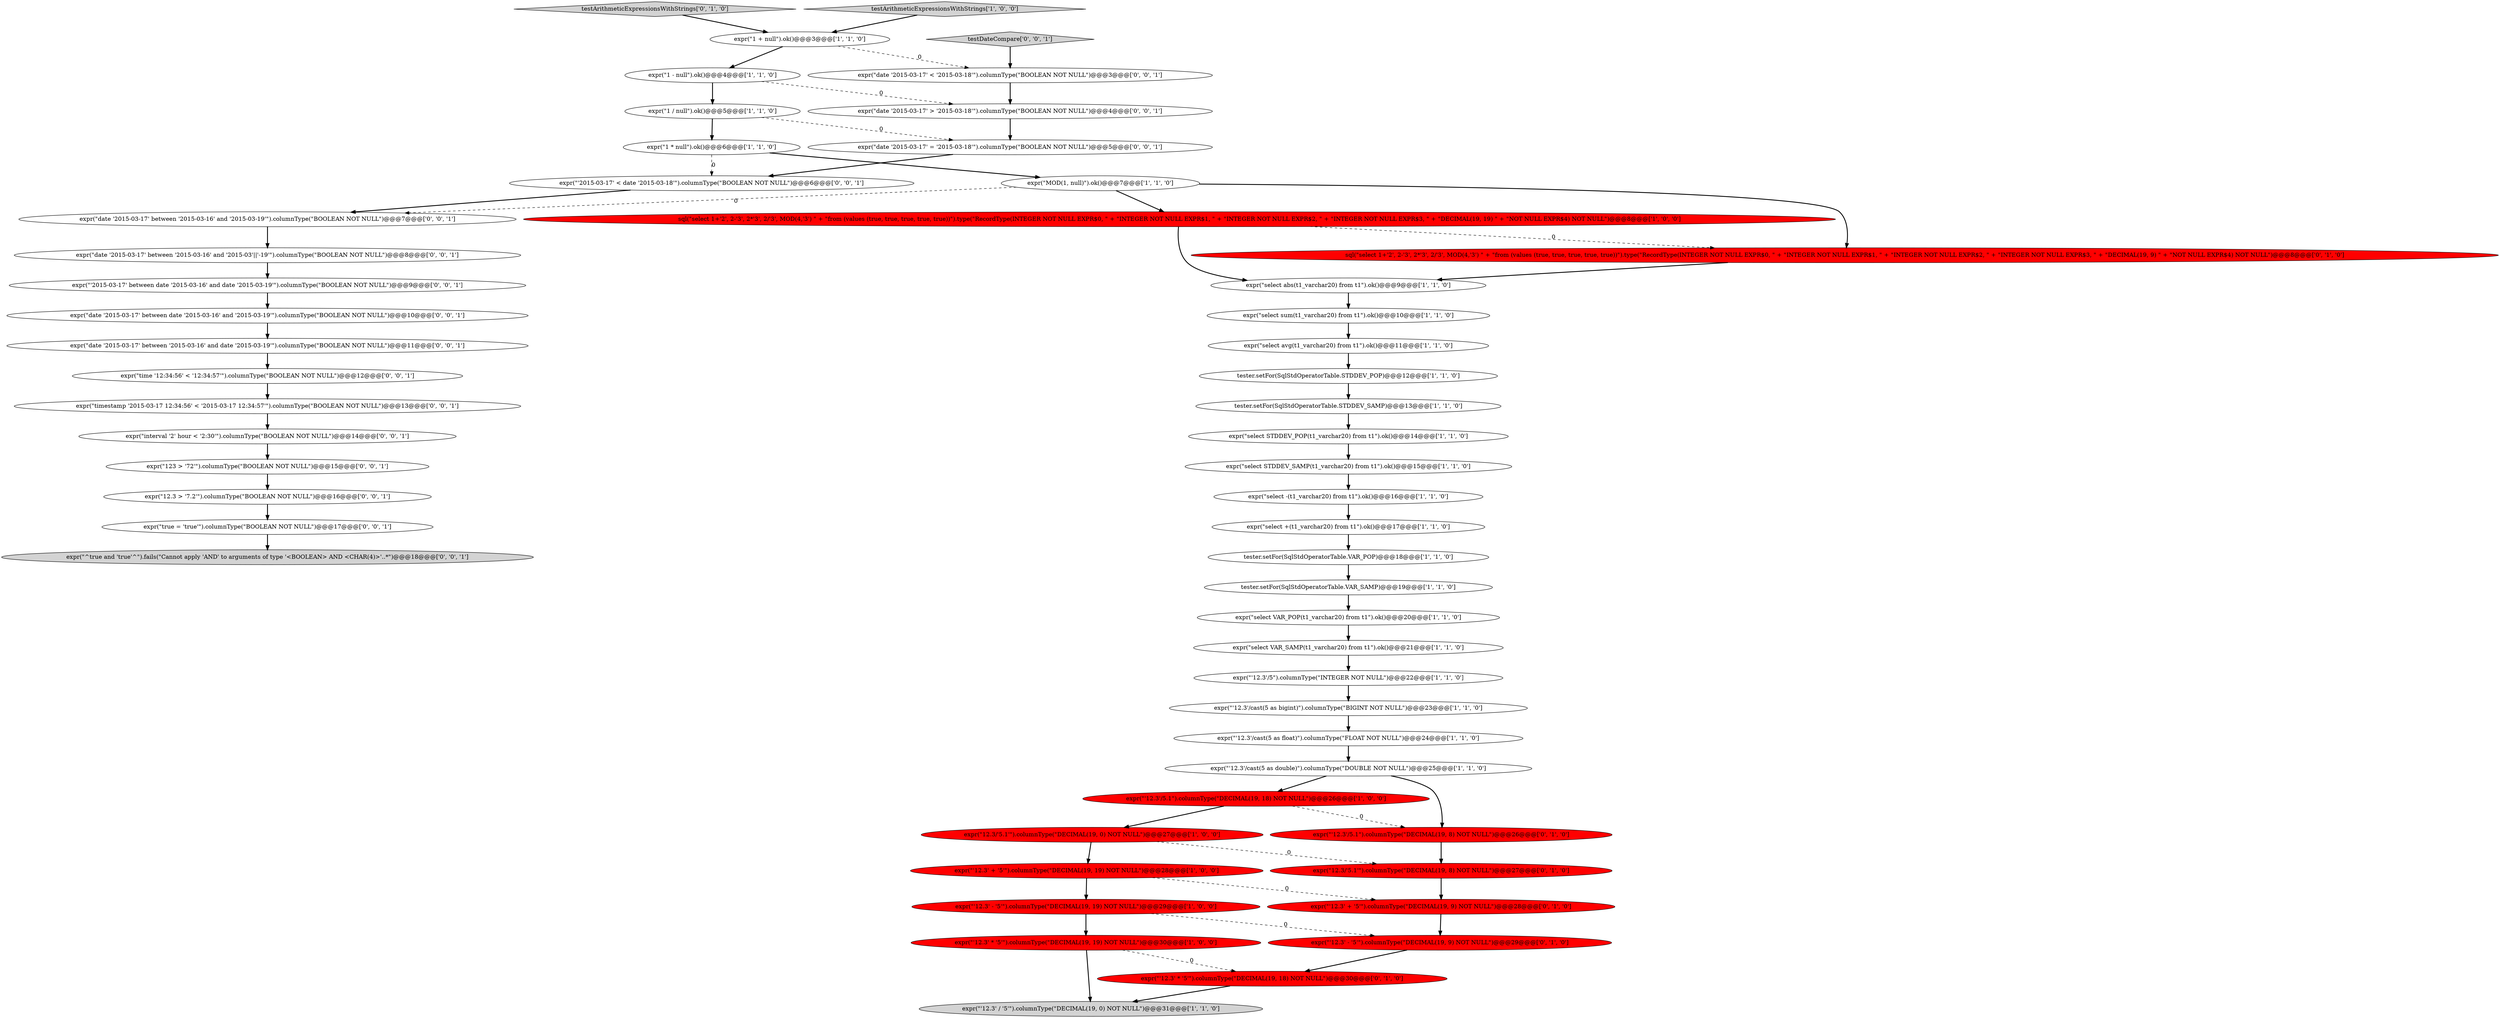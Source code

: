 digraph {
5 [style = filled, label = "expr(\"1 * null\").ok()@@@6@@@['1', '1', '0']", fillcolor = white, shape = ellipse image = "AAA0AAABBB1BBB"];
28 [style = filled, label = "sql(\"select 1+'2', 2-'3', 2*'3', 2/'3', MOD(4,'3') \" + \"from (values (true, true, true, true, true))\").type(\"RecordType(INTEGER NOT NULL EXPR$0, \" + \"INTEGER NOT NULL EXPR$1, \" + \"INTEGER NOT NULL EXPR$2, \" + \"INTEGER NOT NULL EXPR$3, \" + \"DECIMAL(19, 19) \" + \"NOT NULL EXPR$4) NOT NULL\")@@@8@@@['1', '0', '0']", fillcolor = red, shape = ellipse image = "AAA1AAABBB1BBB"];
3 [style = filled, label = "expr(\"select +(t1_varchar20) from t1\").ok()@@@17@@@['1', '1', '0']", fillcolor = white, shape = ellipse image = "AAA0AAABBB1BBB"];
41 [style = filled, label = "expr(\"12.3 > '7.2'\").columnType(\"BOOLEAN NOT NULL\")@@@16@@@['0', '0', '1']", fillcolor = white, shape = ellipse image = "AAA0AAABBB3BBB"];
22 [style = filled, label = "expr(\"'12.3'/5.1\").columnType(\"DECIMAL(19, 18) NOT NULL\")@@@26@@@['1', '0', '0']", fillcolor = red, shape = ellipse image = "AAA1AAABBB1BBB"];
32 [style = filled, label = "expr(\"'12.3'/5.1\").columnType(\"DECIMAL(19, 8) NOT NULL\")@@@26@@@['0', '1', '0']", fillcolor = red, shape = ellipse image = "AAA1AAABBB2BBB"];
35 [style = filled, label = "testArithmeticExpressionsWithStrings['0', '1', '0']", fillcolor = lightgray, shape = diamond image = "AAA0AAABBB2BBB"];
44 [style = filled, label = "expr(\"123 > '72'\").columnType(\"BOOLEAN NOT NULL\")@@@15@@@['0', '0', '1']", fillcolor = white, shape = ellipse image = "AAA0AAABBB3BBB"];
49 [style = filled, label = "expr(\"date '2015-03-17' between date '2015-03-16' and '2015-03-19'\").columnType(\"BOOLEAN NOT NULL\")@@@10@@@['0', '0', '1']", fillcolor = white, shape = ellipse image = "AAA0AAABBB3BBB"];
19 [style = filled, label = "expr(\"1 / null\").ok()@@@5@@@['1', '1', '0']", fillcolor = white, shape = ellipse image = "AAA0AAABBB1BBB"];
30 [style = filled, label = "expr(\"'12.3' * '5'\").columnType(\"DECIMAL(19, 18) NOT NULL\")@@@30@@@['0', '1', '0']", fillcolor = red, shape = ellipse image = "AAA1AAABBB2BBB"];
23 [style = filled, label = "expr(\"12.3/'5.1'\").columnType(\"DECIMAL(19, 0) NOT NULL\")@@@27@@@['1', '0', '0']", fillcolor = red, shape = ellipse image = "AAA1AAABBB1BBB"];
18 [style = filled, label = "expr(\"'12.3'/5\").columnType(\"INTEGER NOT NULL\")@@@22@@@['1', '1', '0']", fillcolor = white, shape = ellipse image = "AAA0AAABBB1BBB"];
31 [style = filled, label = "expr(\"'12.3' + '5'\").columnType(\"DECIMAL(19, 9) NOT NULL\")@@@28@@@['0', '1', '0']", fillcolor = red, shape = ellipse image = "AAA1AAABBB2BBB"];
6 [style = filled, label = "expr(\"select abs(t1_varchar20) from t1\").ok()@@@9@@@['1', '1', '0']", fillcolor = white, shape = ellipse image = "AAA0AAABBB1BBB"];
12 [style = filled, label = "expr(\"'12.3' + '5'\").columnType(\"DECIMAL(19, 19) NOT NULL\")@@@28@@@['1', '0', '0']", fillcolor = red, shape = ellipse image = "AAA1AAABBB1BBB"];
21 [style = filled, label = "expr(\"select STDDEV_POP(t1_varchar20) from t1\").ok()@@@14@@@['1', '1', '0']", fillcolor = white, shape = ellipse image = "AAA0AAABBB1BBB"];
1 [style = filled, label = "expr(\"select VAR_SAMP(t1_varchar20) from t1\").ok()@@@21@@@['1', '1', '0']", fillcolor = white, shape = ellipse image = "AAA0AAABBB1BBB"];
36 [style = filled, label = "expr(\"12.3/'5.1'\").columnType(\"DECIMAL(19, 8) NOT NULL\")@@@27@@@['0', '1', '0']", fillcolor = red, shape = ellipse image = "AAA1AAABBB2BBB"];
46 [style = filled, label = "expr(\"true = 'true'\").columnType(\"BOOLEAN NOT NULL\")@@@17@@@['0', '0', '1']", fillcolor = white, shape = ellipse image = "AAA0AAABBB3BBB"];
51 [style = filled, label = "expr(\"date '2015-03-17' between '2015-03-16' and date '2015-03-19'\").columnType(\"BOOLEAN NOT NULL\")@@@11@@@['0', '0', '1']", fillcolor = white, shape = ellipse image = "AAA0AAABBB3BBB"];
40 [style = filled, label = "expr(\"date '2015-03-17' between '2015-03-16' and '2015-03'||'-19'\").columnType(\"BOOLEAN NOT NULL\")@@@8@@@['0', '0', '1']", fillcolor = white, shape = ellipse image = "AAA0AAABBB3BBB"];
9 [style = filled, label = "tester.setFor(SqlStdOperatorTable.VAR_SAMP)@@@19@@@['1', '1', '0']", fillcolor = white, shape = ellipse image = "AAA0AAABBB1BBB"];
13 [style = filled, label = "testArithmeticExpressionsWithStrings['1', '0', '0']", fillcolor = lightgray, shape = diamond image = "AAA0AAABBB1BBB"];
15 [style = filled, label = "expr(\"1 + null\").ok()@@@3@@@['1', '1', '0']", fillcolor = white, shape = ellipse image = "AAA0AAABBB1BBB"];
37 [style = filled, label = "expr(\"timestamp '2015-03-17 12:34:56' < '2015-03-17 12:34:57'\").columnType(\"BOOLEAN NOT NULL\")@@@13@@@['0', '0', '1']", fillcolor = white, shape = ellipse image = "AAA0AAABBB3BBB"];
47 [style = filled, label = "expr(\"time '12:34:56' < '12:34:57'\").columnType(\"BOOLEAN NOT NULL\")@@@12@@@['0', '0', '1']", fillcolor = white, shape = ellipse image = "AAA0AAABBB3BBB"];
34 [style = filled, label = "sql(\"select 1+'2', 2-'3', 2*'3', 2/'3', MOD(4,'3') \" + \"from (values (true, true, true, true, true))\").type(\"RecordType(INTEGER NOT NULL EXPR$0, \" + \"INTEGER NOT NULL EXPR$1, \" + \"INTEGER NOT NULL EXPR$2, \" + \"INTEGER NOT NULL EXPR$3, \" + \"DECIMAL(19, 9) \" + \"NOT NULL EXPR$4) NOT NULL\")@@@8@@@['0', '1', '0']", fillcolor = red, shape = ellipse image = "AAA1AAABBB2BBB"];
16 [style = filled, label = "expr(\"'12.3' - '5'\").columnType(\"DECIMAL(19, 19) NOT NULL\")@@@29@@@['1', '0', '0']", fillcolor = red, shape = ellipse image = "AAA1AAABBB1BBB"];
38 [style = filled, label = "expr(\"^true and 'true'^\").fails(\"Cannot apply 'AND' to arguments of type '<BOOLEAN> AND <CHAR\(4\)>'\..*\")@@@18@@@['0', '0', '1']", fillcolor = lightgray, shape = ellipse image = "AAA0AAABBB3BBB"];
0 [style = filled, label = "tester.setFor(SqlStdOperatorTable.VAR_POP)@@@18@@@['1', '1', '0']", fillcolor = white, shape = ellipse image = "AAA0AAABBB1BBB"];
39 [style = filled, label = "expr(\"'2015-03-17' between date '2015-03-16' and date '2015-03-19'\").columnType(\"BOOLEAN NOT NULL\")@@@9@@@['0', '0', '1']", fillcolor = white, shape = ellipse image = "AAA0AAABBB3BBB"];
4 [style = filled, label = "expr(\"select VAR_POP(t1_varchar20) from t1\").ok()@@@20@@@['1', '1', '0']", fillcolor = white, shape = ellipse image = "AAA0AAABBB1BBB"];
27 [style = filled, label = "expr(\"'12.3' / '5'\").columnType(\"DECIMAL(19, 0) NOT NULL\")@@@31@@@['1', '1', '0']", fillcolor = lightgray, shape = ellipse image = "AAA0AAABBB1BBB"];
24 [style = filled, label = "expr(\"select sum(t1_varchar20) from t1\").ok()@@@10@@@['1', '1', '0']", fillcolor = white, shape = ellipse image = "AAA0AAABBB1BBB"];
33 [style = filled, label = "expr(\"'12.3' - '5'\").columnType(\"DECIMAL(19, 9) NOT NULL\")@@@29@@@['0', '1', '0']", fillcolor = red, shape = ellipse image = "AAA1AAABBB2BBB"];
50 [style = filled, label = "expr(\"date '2015-03-17' = '2015-03-18'\").columnType(\"BOOLEAN NOT NULL\")@@@5@@@['0', '0', '1']", fillcolor = white, shape = ellipse image = "AAA0AAABBB3BBB"];
17 [style = filled, label = "expr(\"'12.3'/cast(5 as double)\").columnType(\"DOUBLE NOT NULL\")@@@25@@@['1', '1', '0']", fillcolor = white, shape = ellipse image = "AAA0AAABBB1BBB"];
14 [style = filled, label = "expr(\"select STDDEV_SAMP(t1_varchar20) from t1\").ok()@@@15@@@['1', '1', '0']", fillcolor = white, shape = ellipse image = "AAA0AAABBB1BBB"];
7 [style = filled, label = "tester.setFor(SqlStdOperatorTable.STDDEV_SAMP)@@@13@@@['1', '1', '0']", fillcolor = white, shape = ellipse image = "AAA0AAABBB1BBB"];
45 [style = filled, label = "testDateCompare['0', '0', '1']", fillcolor = lightgray, shape = diamond image = "AAA0AAABBB3BBB"];
29 [style = filled, label = "expr(\"'12.3'/cast(5 as bigint)\").columnType(\"BIGINT NOT NULL\")@@@23@@@['1', '1', '0']", fillcolor = white, shape = ellipse image = "AAA0AAABBB1BBB"];
43 [style = filled, label = "expr(\"'2015-03-17' < date '2015-03-18'\").columnType(\"BOOLEAN NOT NULL\")@@@6@@@['0', '0', '1']", fillcolor = white, shape = ellipse image = "AAA0AAABBB3BBB"];
10 [style = filled, label = "expr(\"MOD(1, null)\").ok()@@@7@@@['1', '1', '0']", fillcolor = white, shape = ellipse image = "AAA0AAABBB1BBB"];
52 [style = filled, label = "expr(\"interval '2' hour < '2:30'\").columnType(\"BOOLEAN NOT NULL\")@@@14@@@['0', '0', '1']", fillcolor = white, shape = ellipse image = "AAA0AAABBB3BBB"];
26 [style = filled, label = "expr(\"'12.3' * '5'\").columnType(\"DECIMAL(19, 19) NOT NULL\")@@@30@@@['1', '0', '0']", fillcolor = red, shape = ellipse image = "AAA1AAABBB1BBB"];
48 [style = filled, label = "expr(\"date '2015-03-17' between '2015-03-16' and '2015-03-19'\").columnType(\"BOOLEAN NOT NULL\")@@@7@@@['0', '0', '1']", fillcolor = white, shape = ellipse image = "AAA0AAABBB3BBB"];
2 [style = filled, label = "expr(\"select avg(t1_varchar20) from t1\").ok()@@@11@@@['1', '1', '0']", fillcolor = white, shape = ellipse image = "AAA0AAABBB1BBB"];
20 [style = filled, label = "expr(\"select -(t1_varchar20) from t1\").ok()@@@16@@@['1', '1', '0']", fillcolor = white, shape = ellipse image = "AAA0AAABBB1BBB"];
42 [style = filled, label = "expr(\"date '2015-03-17' < '2015-03-18'\").columnType(\"BOOLEAN NOT NULL\")@@@3@@@['0', '0', '1']", fillcolor = white, shape = ellipse image = "AAA0AAABBB3BBB"];
53 [style = filled, label = "expr(\"date '2015-03-17' > '2015-03-18'\").columnType(\"BOOLEAN NOT NULL\")@@@4@@@['0', '0', '1']", fillcolor = white, shape = ellipse image = "AAA0AAABBB3BBB"];
8 [style = filled, label = "tester.setFor(SqlStdOperatorTable.STDDEV_POP)@@@12@@@['1', '1', '0']", fillcolor = white, shape = ellipse image = "AAA0AAABBB1BBB"];
25 [style = filled, label = "expr(\"1 - null\").ok()@@@4@@@['1', '1', '0']", fillcolor = white, shape = ellipse image = "AAA0AAABBB1BBB"];
11 [style = filled, label = "expr(\"'12.3'/cast(5 as float)\").columnType(\"FLOAT NOT NULL\")@@@24@@@['1', '1', '0']", fillcolor = white, shape = ellipse image = "AAA0AAABBB1BBB"];
5->10 [style = bold, label=""];
42->53 [style = bold, label=""];
52->44 [style = bold, label=""];
0->9 [style = bold, label=""];
28->6 [style = bold, label=""];
46->38 [style = bold, label=""];
50->43 [style = bold, label=""];
10->28 [style = bold, label=""];
24->2 [style = bold, label=""];
35->15 [style = bold, label=""];
15->25 [style = bold, label=""];
9->4 [style = bold, label=""];
36->31 [style = bold, label=""];
30->27 [style = bold, label=""];
43->48 [style = bold, label=""];
28->34 [style = dashed, label="0"];
16->26 [style = bold, label=""];
25->53 [style = dashed, label="0"];
12->31 [style = dashed, label="0"];
2->8 [style = bold, label=""];
49->51 [style = bold, label=""];
6->24 [style = bold, label=""];
1->18 [style = bold, label=""];
22->32 [style = dashed, label="0"];
20->3 [style = bold, label=""];
12->16 [style = bold, label=""];
47->37 [style = bold, label=""];
17->32 [style = bold, label=""];
17->22 [style = bold, label=""];
22->23 [style = bold, label=""];
48->40 [style = bold, label=""];
3->0 [style = bold, label=""];
8->7 [style = bold, label=""];
15->42 [style = dashed, label="0"];
53->50 [style = bold, label=""];
26->30 [style = dashed, label="0"];
19->5 [style = bold, label=""];
23->36 [style = dashed, label="0"];
26->27 [style = bold, label=""];
18->29 [style = bold, label=""];
40->39 [style = bold, label=""];
10->34 [style = bold, label=""];
5->43 [style = dashed, label="0"];
31->33 [style = bold, label=""];
51->47 [style = bold, label=""];
34->6 [style = bold, label=""];
39->49 [style = bold, label=""];
25->19 [style = bold, label=""];
44->41 [style = bold, label=""];
10->48 [style = dashed, label="0"];
33->30 [style = bold, label=""];
45->42 [style = bold, label=""];
7->21 [style = bold, label=""];
32->36 [style = bold, label=""];
11->17 [style = bold, label=""];
41->46 [style = bold, label=""];
23->12 [style = bold, label=""];
4->1 [style = bold, label=""];
37->52 [style = bold, label=""];
13->15 [style = bold, label=""];
16->33 [style = dashed, label="0"];
19->50 [style = dashed, label="0"];
29->11 [style = bold, label=""];
14->20 [style = bold, label=""];
21->14 [style = bold, label=""];
}
